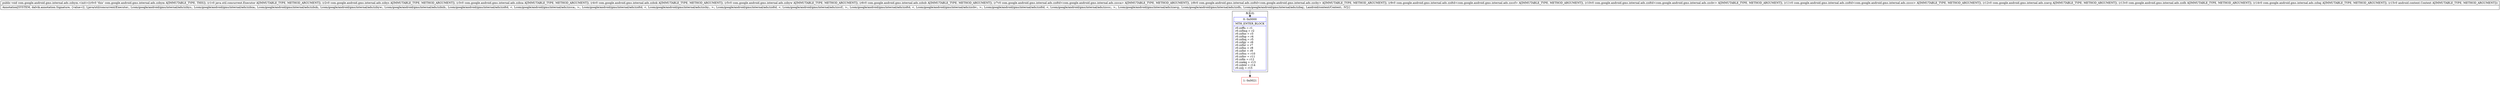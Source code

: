 digraph "CFG forcom.google.android.gms.internal.ads.zzbym.\<init\>(Ljava\/util\/concurrent\/Executor;Lcom\/google\/android\/gms\/internal\/ads\/zzbys;Lcom\/google\/android\/gms\/internal\/ads\/zzbza;Lcom\/google\/android\/gms\/internal\/ads\/zzbzk;Lcom\/google\/android\/gms\/internal\/ads\/zzbyw;Lcom\/google\/android\/gms\/internal\/ads\/zzbzb;Lcom\/google\/android\/gms\/internal\/ads\/zzdtd;Lcom\/google\/android\/gms\/internal\/ads\/zzdtd;Lcom\/google\/android\/gms\/internal\/ads\/zzdtd;Lcom\/google\/android\/gms\/internal\/ads\/zzdtd;Lcom\/google\/android\/gms\/internal\/ads\/zzdtd;Lcom\/google\/android\/gms\/internal\/ads\/zzavg;Lcom\/google\/android\/gms\/internal\/ads\/zzdh;Lcom\/google\/android\/gms\/internal\/ads\/zzbaj;Landroid\/content\/Context;)V" {
subgraph cluster_Region_2065051625 {
label = "R(1:0)";
node [shape=record,color=blue];
Node_0 [shape=record,label="{0\:\ 0x0000|MTH_ENTER_BLOCK\l|r0.zzffu = r1\lr0.zzfmq = r2\lr0.zzfno = r3\lr0.zzfnp = r4\lr0.zzfnq = r5\lr0.zzfgy = r6\lr0.zzfnr = r7\lr0.zzfns = r8\lr0.zzfnt = r9\lr0.zzfnu = r10\lr0.zzfnv = r11\lr0.zzfin = r12\lr0.zzekq = r13\lr0.zzbtd = r14\lr0.zzlj = r15\l}"];
}
Node_1 [shape=record,color=red,label="{1\:\ 0x0021}"];
MethodNode[shape=record,label="{public void com.google.android.gms.internal.ads.zzbym.\<init\>((r0v0 'this' com.google.android.gms.internal.ads.zzbym A[IMMUTABLE_TYPE, THIS]), (r1v0 java.util.concurrent.Executor A[IMMUTABLE_TYPE, METHOD_ARGUMENT]), (r2v0 com.google.android.gms.internal.ads.zzbys A[IMMUTABLE_TYPE, METHOD_ARGUMENT]), (r3v0 com.google.android.gms.internal.ads.zzbza A[IMMUTABLE_TYPE, METHOD_ARGUMENT]), (r4v0 com.google.android.gms.internal.ads.zzbzk A[IMMUTABLE_TYPE, METHOD_ARGUMENT]), (r5v0 com.google.android.gms.internal.ads.zzbyw A[IMMUTABLE_TYPE, METHOD_ARGUMENT]), (r6v0 com.google.android.gms.internal.ads.zzbzb A[IMMUTABLE_TYPE, METHOD_ARGUMENT]), (r7v0 com.google.android.gms.internal.ads.zzdtd\<com.google.android.gms.internal.ads.zzcca\> A[IMMUTABLE_TYPE, METHOD_ARGUMENT]), (r8v0 com.google.android.gms.internal.ads.zzdtd\<com.google.android.gms.internal.ads.zzcby\> A[IMMUTABLE_TYPE, METHOD_ARGUMENT]), (r9v0 com.google.android.gms.internal.ads.zzdtd\<com.google.android.gms.internal.ads.zzccf\> A[IMMUTABLE_TYPE, METHOD_ARGUMENT]), (r10v0 com.google.android.gms.internal.ads.zzdtd\<com.google.android.gms.internal.ads.zzcbv\> A[IMMUTABLE_TYPE, METHOD_ARGUMENT]), (r11v0 com.google.android.gms.internal.ads.zzdtd\<com.google.android.gms.internal.ads.zzccc\> A[IMMUTABLE_TYPE, METHOD_ARGUMENT]), (r12v0 com.google.android.gms.internal.ads.zzavg A[IMMUTABLE_TYPE, METHOD_ARGUMENT]), (r13v0 com.google.android.gms.internal.ads.zzdh A[IMMUTABLE_TYPE, METHOD_ARGUMENT]), (r14v0 com.google.android.gms.internal.ads.zzbaj A[IMMUTABLE_TYPE, METHOD_ARGUMENT]), (r15v0 android.content.Context A[IMMUTABLE_TYPE, METHOD_ARGUMENT]))  | Annotation[SYSTEM, dalvik.annotation.Signature, \{value=[(, Ljava\/util\/concurrent\/Executor;, Lcom\/google\/android\/gms\/internal\/ads\/zzbys;, Lcom\/google\/android\/gms\/internal\/ads\/zzbza;, Lcom\/google\/android\/gms\/internal\/ads\/zzbzk;, Lcom\/google\/android\/gms\/internal\/ads\/zzbyw;, Lcom\/google\/android\/gms\/internal\/ads\/zzbzb;, Lcom\/google\/android\/gms\/internal\/ads\/zzdtd, \<, Lcom\/google\/android\/gms\/internal\/ads\/zzcca;, \>;, Lcom\/google\/android\/gms\/internal\/ads\/zzdtd, \<, Lcom\/google\/android\/gms\/internal\/ads\/zzcby;, \>;, Lcom\/google\/android\/gms\/internal\/ads\/zzdtd, \<, Lcom\/google\/android\/gms\/internal\/ads\/zzccf;, \>;, Lcom\/google\/android\/gms\/internal\/ads\/zzdtd, \<, Lcom\/google\/android\/gms\/internal\/ads\/zzcbv;, \>;, Lcom\/google\/android\/gms\/internal\/ads\/zzdtd, \<, Lcom\/google\/android\/gms\/internal\/ads\/zzccc;, \>;, Lcom\/google\/android\/gms\/internal\/ads\/zzavg;, Lcom\/google\/android\/gms\/internal\/ads\/zzdh;, Lcom\/google\/android\/gms\/internal\/ads\/zzbaj;, Landroid\/content\/Context;, )V]\}]\l}"];
MethodNode -> Node_0;
Node_0 -> Node_1;
}

